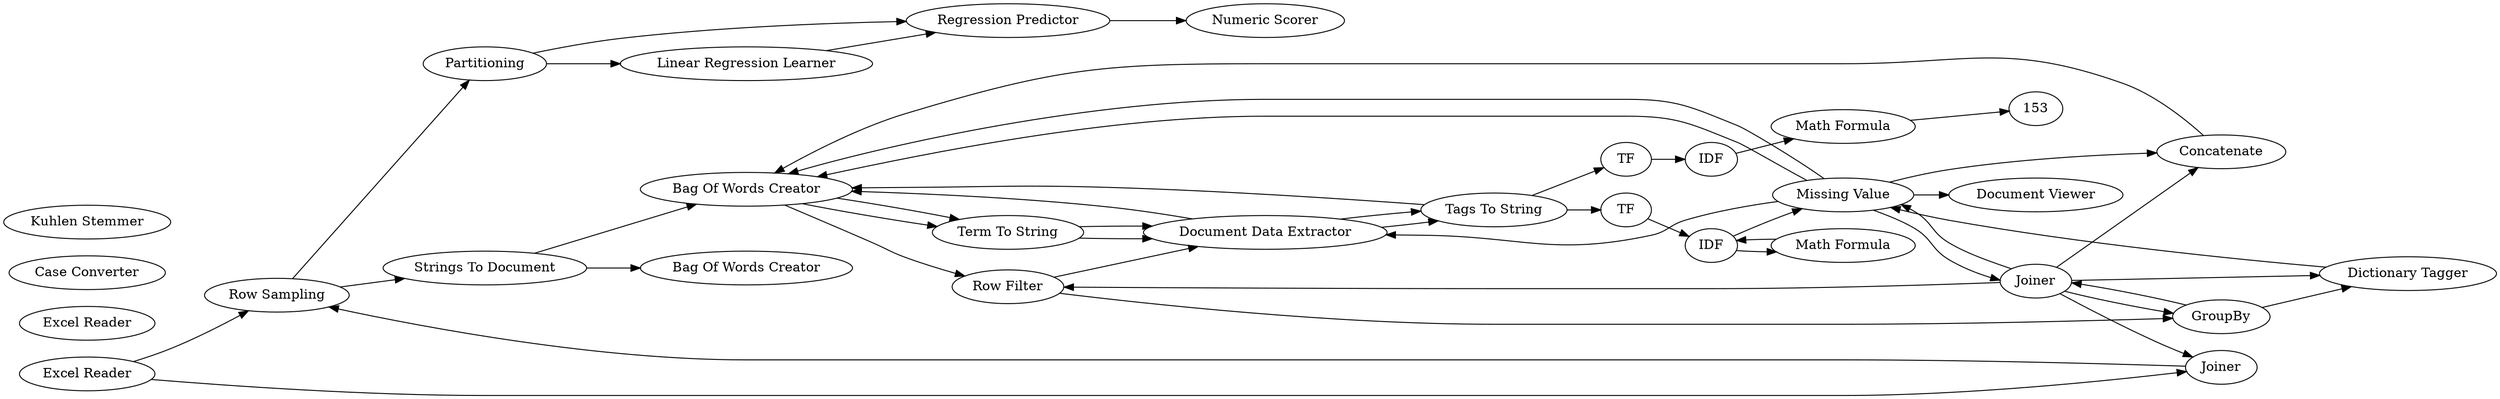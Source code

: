 digraph {
	13 [label=Partitioning]
	14 [label="Linear Regression Learner"]
	15 [label="Regression Predictor"]
	16 [label=TF]
	25 [label="Missing Value"]
	140 [label="Document Viewer"]
	141 [label="POS Tagger"]
	142 [label="Dictionary Tagger"]
	143 [label="Wildcard Tagger"]
	145 [label="Wildcard Tagger"]
	146 [label="Dictionary Tagger"]
	147 [label="Excel Reader"]
	25 [label="Row Sampling"]
	26 [label="Strings To Document"]
	27 [label="Bag Of Words Creator"]
	112 [label="Case Converter"]
	117 [label="Document Viewer"]
	119 [label="Kuhlen Stemmer"]
	110 [label="Term To String"]
	137 [label="Tags To String"]
	140 [label="Document Data Extractor"]
	141 [label="Bag Of Words Creator"]
	143 [label=GroupBy]
	145 [label="Missing Value"]
	149 [label=Joiner]
	150 [label=Pivoting]
	150 [label=IDF]
	140 [label=GroupBy]
	141 [label="Tag Cloud"]
	142 [label="Row Filter"]
	156 [label="Math Formula"]
	110 [label="Term To String"]
	137 [label="Tags To String"]
	140 [label="Document Data Extractor"]
	141 [label="Bag Of Words Creator"]
	158 [label=TF]
	159 [label=IDF]
	160 [label="Math Formula"]
	162 [label="Excel Reader"]
	164 [label=Concatenate]
	165 [label=Joiner]
	166 [label="Numeric Scorer"]
	141 -> 142
	142 -> 143
	143 -> 146
	145 -> 140
	146 -> 145
	149 -> 146
	149 -> 145
	149 -> 143
	149 -> 142
	25 -> 26
	26 -> 27
	145 -> 117
	137 -> 141
	110 -> 140
	140 -> 137
	141 -> 110
	143 -> 149
	145 -> 149
	150 -> 145
	140 -> 141
	142 -> 140
	110 -> 140
	140 -> 137
	141 -> 110
	13 -> 15
	13 -> 14
	14 -> 15
	15 -> 166
	16 -> 150
	25 -> 13
	145 -> 141
	145 -> 164
	26 -> 141
	145 -> 141
	137 -> 16
	149 -> 165
	149 -> 164
	150 -> 156
	156 -> 150
	137 -> 158
	158 -> 159
	159 -> 160
	160 -> 153
	162 -> 165
	162 -> 25
	164 -> 141
	165 -> 25
	rankdir=LR
}
